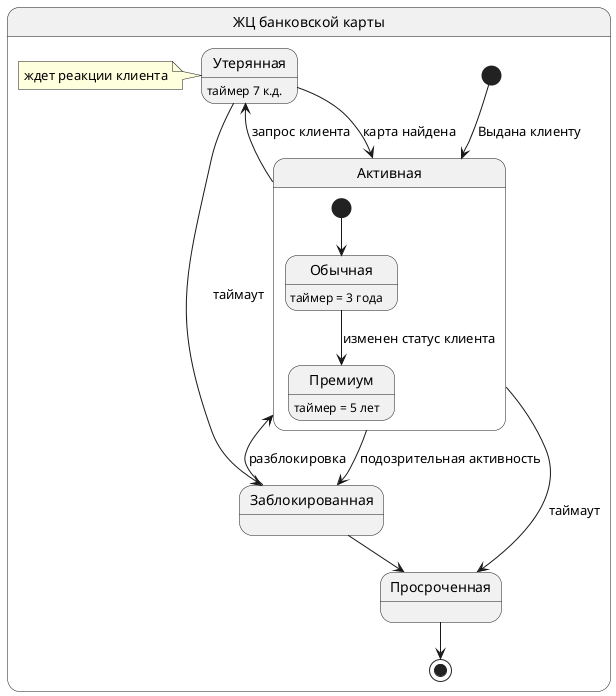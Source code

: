 @startuml ЖЦ банковской карты

state "ЖЦ банковской карты" as C {
    [*] --> Активная: Выдана клиенту

    state Активная {
    [*] --> Обычная
    Обычная : таймер = 3 года
    Обычная --> Премиум: изменен статус клиента
    Премиум : таймер = 5 лет
      
}

Активная --> Заблокированная: подозрительная активность
Заблокированная --> Активная: разблокировка
Активная --> Просроченная: таймаут
Активная --> Утерянная: запрос клиента
Утерянная --> Активная: карта найдена
Утерянная --> Заблокированная: таймаут
Утерянная : таймер 7 к.д.
note left of Утерянная
ждет реакции клиента
end note
Заблокированная --> Просроченная
Просроченная --> [*]

@enduml